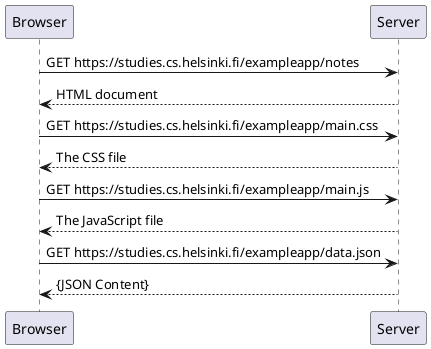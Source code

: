 @startuml NewNote
Browser -> Server : GET https://studies.cs.helsinki.fi/exampleapp/notes
Server --> Browser : HTML document
Browser -> Server : GET https://studies.cs.helsinki.fi/exampleapp/main.css
Server --> Browser : The CSS file
Browser -> Server : GET https://studies.cs.helsinki.fi/exampleapp/main.js
Server --> Browser : The JavaScript file
Browser -> Server : GET https://studies.cs.helsinki.fi/exampleapp/data.json
Server --> Browser : {JSON Content}

@enduml